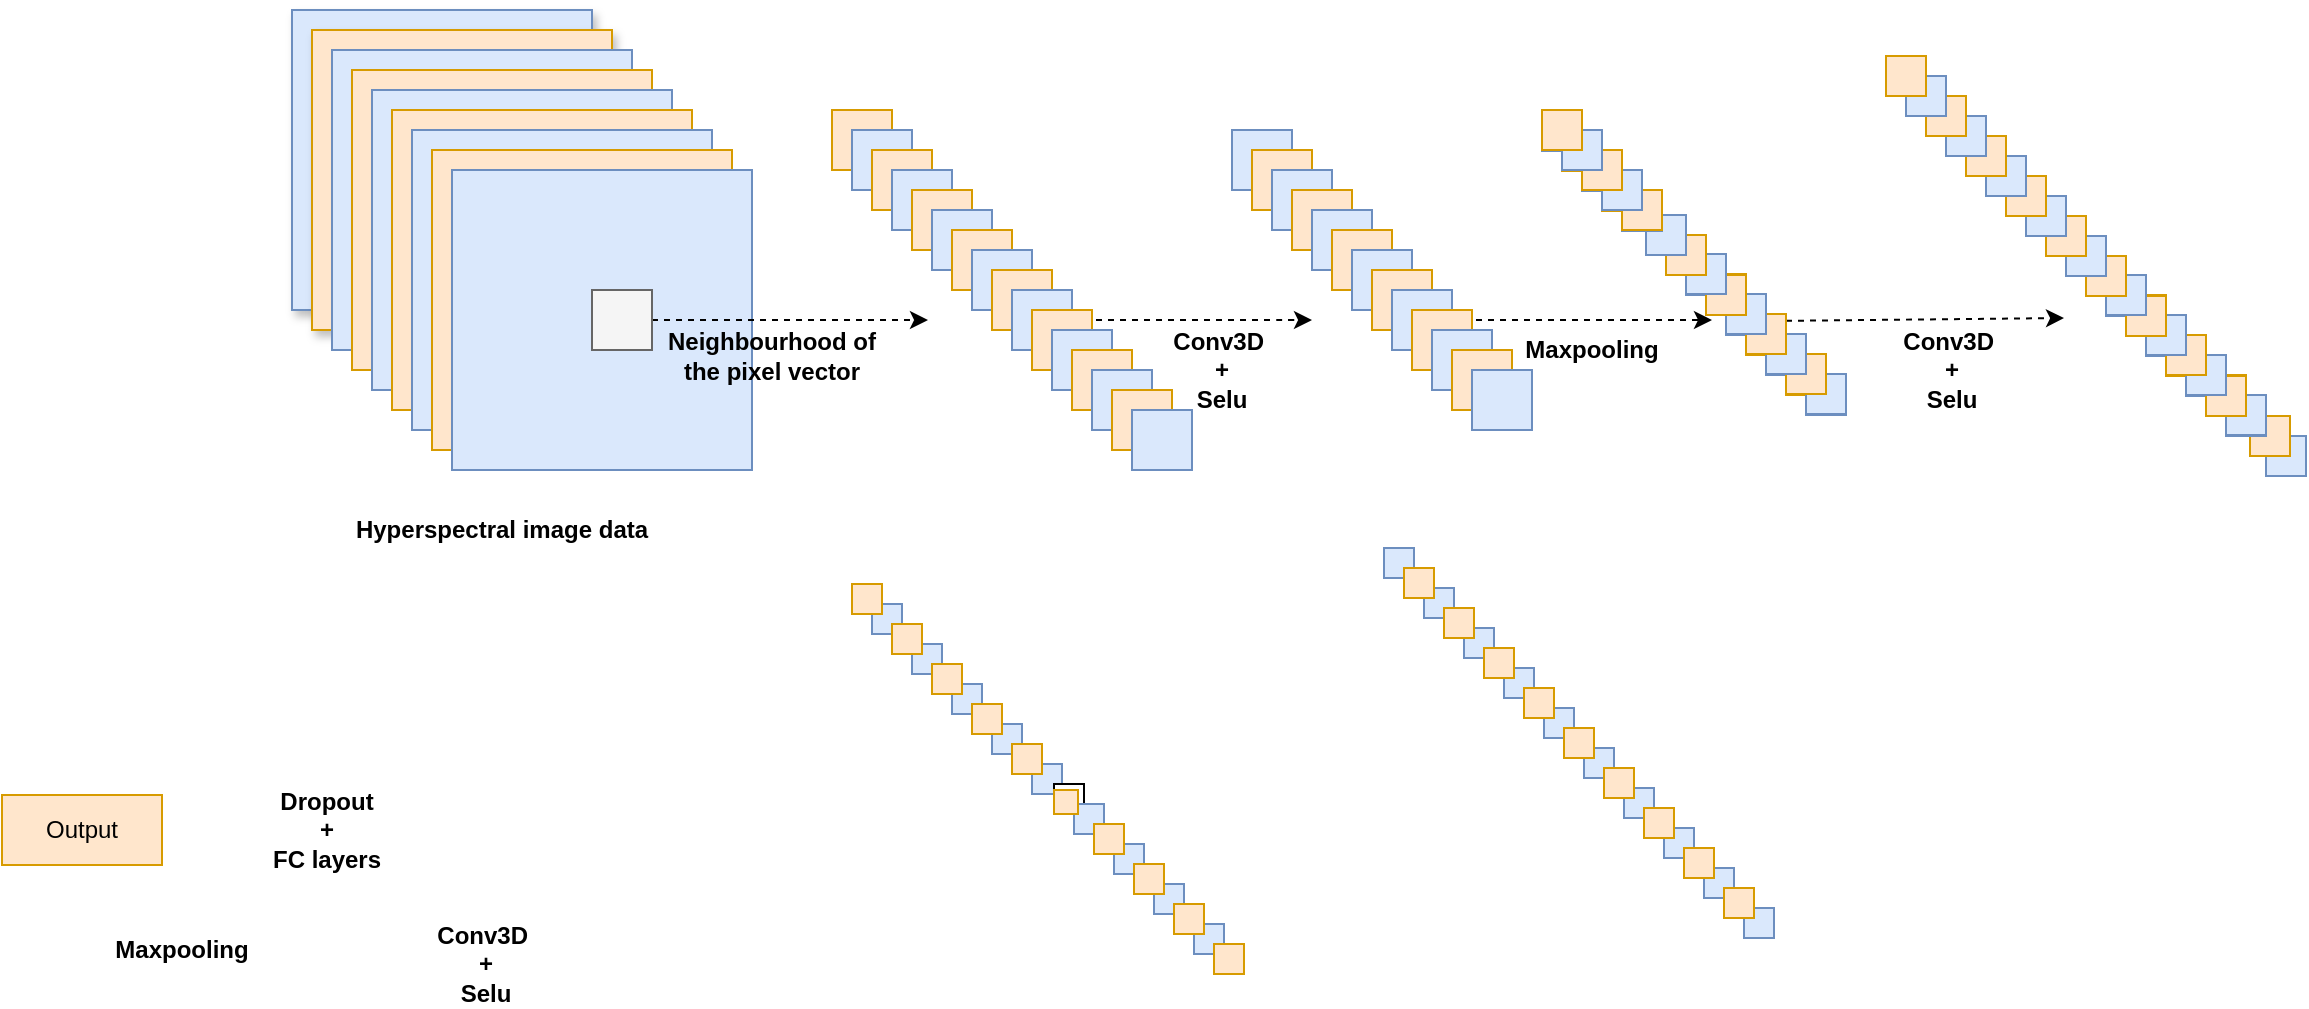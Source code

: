 <mxfile version="13.8.0" type="github" pages="2">
  <diagram id="l_VRbaYY5x8nG968U9lK" name="Page-1">
    <mxGraphModel dx="1621" dy="645" grid="0" gridSize="2" guides="1" tooltips="1" connect="1" arrows="1" fold="1" page="0" pageScale="1" pageWidth="1169" pageHeight="827" math="0" shadow="0">
      <root>
        <mxCell id="0" />
        <mxCell id="1" parent="0" />
        <mxCell id="GZbkIUtFpbQkxTFoIwpB-4" value="" style="whiteSpace=wrap;html=1;aspect=fixed;labelBackgroundColor=none;fillColor=#dae8fc;strokeColor=#6c8ebf;shadow=0;" vertex="1" parent="1">
          <mxGeometry x="1017" y="353" width="20" height="20" as="geometry" />
        </mxCell>
        <mxCell id="GZbkIUtFpbQkxTFoIwpB-3" value="" style="whiteSpace=wrap;html=1;aspect=fixed;labelBackgroundColor=none;fillColor=#ffe6cc;strokeColor=#d79b00;shadow=0;" vertex="1" parent="1">
          <mxGeometry x="1009" y="343" width="20" height="20" as="geometry" />
        </mxCell>
        <mxCell id="0h0BreGhWC6YS8RpV6lA-10" value="" style="whiteSpace=wrap;html=1;aspect=fixed;labelBackgroundColor=none;fillColor=#dae8fc;strokeColor=#6c8ebf;shadow=0;" parent="1" vertex="1">
          <mxGeometry x="997" y="333" width="20" height="20" as="geometry" />
        </mxCell>
        <mxCell id="0h0BreGhWC6YS8RpV6lA-15" value="" style="whiteSpace=wrap;html=1;aspect=fixed;labelBackgroundColor=none;fillColor=#dae8fc;strokeColor=#6c8ebf;shadow=0;" parent="1" vertex="1">
          <mxGeometry x="997" y="332.5" width="20" height="20" as="geometry" />
        </mxCell>
        <mxCell id="0h0BreGhWC6YS8RpV6lA-16" value="" style="whiteSpace=wrap;html=1;aspect=fixed;labelBackgroundColor=none;fillColor=#ffe6cc;strokeColor=#d79b00;shadow=0;" parent="1" vertex="1">
          <mxGeometry x="987" y="322.5" width="20" height="20" as="geometry" />
        </mxCell>
        <mxCell id="CNsvlzbDIOFofRBmc1B0-2" value="" style="whiteSpace=wrap;html=1;aspect=fixed;fillColor=#dae8fc;strokeColor=#6c8ebf;shadow=1;" parent="1" vertex="1">
          <mxGeometry x="30" y="140" width="150" height="150" as="geometry" />
        </mxCell>
        <mxCell id="CNsvlzbDIOFofRBmc1B0-5" value="" style="whiteSpace=wrap;html=1;aspect=fixed;fillColor=#ffe6cc;strokeColor=#d79b00;shadow=1;" parent="1" vertex="1">
          <mxGeometry x="40" y="150" width="150" height="150" as="geometry" />
        </mxCell>
        <mxCell id="CNsvlzbDIOFofRBmc1B0-6" value="" style="whiteSpace=wrap;html=1;aspect=fixed;fillColor=#dae8fc;strokeColor=#6c8ebf;shadow=0;" parent="1" vertex="1">
          <mxGeometry x="50" y="160" width="150" height="150" as="geometry" />
        </mxCell>
        <mxCell id="CNsvlzbDIOFofRBmc1B0-7" value="" style="whiteSpace=wrap;html=1;aspect=fixed;fillColor=#ffe6cc;strokeColor=#d79b00;shadow=0;" parent="1" vertex="1">
          <mxGeometry x="60" y="170" width="150" height="150" as="geometry" />
        </mxCell>
        <mxCell id="CNsvlzbDIOFofRBmc1B0-8" value="" style="whiteSpace=wrap;html=1;aspect=fixed;fillColor=#dae8fc;strokeColor=#6c8ebf;shadow=0;" parent="1" vertex="1">
          <mxGeometry x="70" y="180" width="150" height="150" as="geometry" />
        </mxCell>
        <mxCell id="CNsvlzbDIOFofRBmc1B0-9" value="" style="whiteSpace=wrap;html=1;aspect=fixed;fillColor=#ffe6cc;strokeColor=#d79b00;shadow=0;" parent="1" vertex="1">
          <mxGeometry x="80" y="190" width="150" height="150" as="geometry" />
        </mxCell>
        <mxCell id="CNsvlzbDIOFofRBmc1B0-10" value="" style="whiteSpace=wrap;html=1;aspect=fixed;fillColor=#dae8fc;strokeColor=#6c8ebf;shadow=0;" parent="1" vertex="1">
          <mxGeometry x="90" y="200" width="150" height="150" as="geometry" />
        </mxCell>
        <mxCell id="CNsvlzbDIOFofRBmc1B0-12" value="" style="whiteSpace=wrap;html=1;aspect=fixed;fillColor=#ffe6cc;strokeColor=#d79b00;shadow=0;" parent="1" vertex="1">
          <mxGeometry x="100" y="210" width="150" height="150" as="geometry" />
        </mxCell>
        <mxCell id="CNsvlzbDIOFofRBmc1B0-13" value="" style="whiteSpace=wrap;html=1;aspect=fixed;fillColor=#dae8fc;strokeColor=#6c8ebf;shadow=0;" parent="1" vertex="1">
          <mxGeometry x="110" y="220" width="150" height="150" as="geometry" />
        </mxCell>
        <mxCell id="CNsvlzbDIOFofRBmc1B0-16" value="Hyperspectral image data" style="text;html=1;strokeColor=none;fillColor=none;align=center;verticalAlign=middle;whiteSpace=wrap;fontStyle=1;shadow=0;" parent="1" vertex="1">
          <mxGeometry x="55" y="390" width="160" height="20" as="geometry" />
        </mxCell>
        <mxCell id="CNsvlzbDIOFofRBmc1B0-19" value="" style="edgeStyle=orthogonalEdgeStyle;orthogonalLoop=1;jettySize=auto;shadow=0;dashed=1;strokeWidth=1;labelBorderColor=none;html=1;endArrow=classic;endFill=1;metaEdit=1;comic=0;" parent="1" source="CNsvlzbDIOFofRBmc1B0-18" edge="1">
          <mxGeometry relative="1" as="geometry">
            <mxPoint x="348" y="295" as="targetPoint" />
          </mxGeometry>
        </mxCell>
        <mxCell id="CNsvlzbDIOFofRBmc1B0-18" value="" style="whiteSpace=wrap;html=1;aspect=fixed;fillColor=#f5f5f5;strokeColor=#666666;fontColor=#333333;shadow=0;" parent="1" vertex="1">
          <mxGeometry x="180" y="280" width="30" height="30" as="geometry" />
        </mxCell>
        <mxCell id="CNsvlzbDIOFofRBmc1B0-21" value="&lt;span style=&quot;font-weight: 700&quot;&gt;Neighbourhood of the pixel vector&lt;/span&gt;" style="text;html=1;strokeColor=none;fillColor=none;align=center;verticalAlign=middle;whiteSpace=wrap;labelBackgroundColor=none;shadow=0;" parent="1" vertex="1">
          <mxGeometry x="215" y="302.5" width="110" height="20" as="geometry" />
        </mxCell>
        <mxCell id="CNsvlzbDIOFofRBmc1B0-85" style="edgeStyle=orthogonalEdgeStyle;orthogonalLoop=1;jettySize=auto;html=1;shadow=0;dashed=1;strokeWidth=1;" parent="1" source="CNsvlzbDIOFofRBmc1B0-31" edge="1">
          <mxGeometry relative="1" as="geometry">
            <mxPoint x="540" y="295" as="targetPoint" />
            <Array as="points">
              <mxPoint x="530" y="295" />
              <mxPoint x="530" y="295" />
            </Array>
          </mxGeometry>
        </mxCell>
        <mxCell id="CNsvlzbDIOFofRBmc1B0-87" value="Conv3D&amp;nbsp;&lt;br&gt;+ &lt;br&gt;Selu" style="text;html=1;strokeColor=none;fillColor=none;align=center;verticalAlign=middle;whiteSpace=wrap;labelBackgroundColor=none;fontStyle=1;shadow=0;" parent="1" vertex="1">
          <mxGeometry x="455" y="310" width="80" height="20" as="geometry" />
        </mxCell>
        <mxCell id="CNsvlzbDIOFofRBmc1B0-115" style="comic=0;orthogonalLoop=1;jettySize=auto;html=1;shadow=0;dashed=1;endArrow=classic;endFill=1;strokeWidth=1;" parent="1" source="CNsvlzbDIOFofRBmc1B0-97" edge="1">
          <mxGeometry relative="1" as="geometry">
            <mxPoint x="740" y="295" as="targetPoint" />
          </mxGeometry>
        </mxCell>
        <mxCell id="CNsvlzbDIOFofRBmc1B0-118" value="Conv3D&amp;nbsp;&lt;br&gt;+ &lt;br&gt;Selu" style="text;html=1;strokeColor=none;fillColor=none;align=center;verticalAlign=middle;whiteSpace=wrap;labelBackgroundColor=none;fontStyle=1;shadow=0;" parent="1" vertex="1">
          <mxGeometry x="820" y="310" width="80" height="20" as="geometry" />
        </mxCell>
        <mxCell id="CNsvlzbDIOFofRBmc1B0-196" value="" style="group;shadow=0;" parent="1" vertex="1" connectable="0">
          <mxGeometry x="300" y="190" width="180" height="180" as="geometry" />
        </mxCell>
        <mxCell id="CNsvlzbDIOFofRBmc1B0-22" value="" style="whiteSpace=wrap;html=1;aspect=fixed;labelBackgroundColor=none;fillColor=#ffe6cc;strokeColor=#d79b00;shadow=0;" parent="CNsvlzbDIOFofRBmc1B0-196" vertex="1">
          <mxGeometry width="30" height="30" as="geometry" />
        </mxCell>
        <mxCell id="CNsvlzbDIOFofRBmc1B0-23" value="" style="whiteSpace=wrap;html=1;aspect=fixed;labelBackgroundColor=none;fillColor=#dae8fc;strokeColor=#6c8ebf;shadow=0;" parent="CNsvlzbDIOFofRBmc1B0-196" vertex="1">
          <mxGeometry x="10" y="10" width="30" height="30" as="geometry" />
        </mxCell>
        <mxCell id="CNsvlzbDIOFofRBmc1B0-24" value="" style="whiteSpace=wrap;html=1;aspect=fixed;labelBackgroundColor=none;fillColor=#ffe6cc;strokeColor=#d79b00;shadow=0;" parent="CNsvlzbDIOFofRBmc1B0-196" vertex="1">
          <mxGeometry x="20" y="20" width="30" height="30" as="geometry" />
        </mxCell>
        <mxCell id="CNsvlzbDIOFofRBmc1B0-25" value="" style="whiteSpace=wrap;html=1;aspect=fixed;labelBackgroundColor=none;fillColor=#dae8fc;strokeColor=#6c8ebf;shadow=0;" parent="CNsvlzbDIOFofRBmc1B0-196" vertex="1">
          <mxGeometry x="30" y="30" width="30" height="30" as="geometry" />
        </mxCell>
        <mxCell id="CNsvlzbDIOFofRBmc1B0-26" value="" style="whiteSpace=wrap;html=1;aspect=fixed;labelBackgroundColor=none;fillColor=#ffe6cc;strokeColor=#d79b00;shadow=0;" parent="CNsvlzbDIOFofRBmc1B0-196" vertex="1">
          <mxGeometry x="40" y="40" width="30" height="30" as="geometry" />
        </mxCell>
        <mxCell id="CNsvlzbDIOFofRBmc1B0-27" value="" style="whiteSpace=wrap;html=1;aspect=fixed;labelBackgroundColor=none;fillColor=#dae8fc;strokeColor=#6c8ebf;shadow=0;" parent="CNsvlzbDIOFofRBmc1B0-196" vertex="1">
          <mxGeometry x="50" y="50" width="30" height="30" as="geometry" />
        </mxCell>
        <mxCell id="CNsvlzbDIOFofRBmc1B0-28" value="" style="whiteSpace=wrap;html=1;aspect=fixed;labelBackgroundColor=none;fillColor=#ffe6cc;strokeColor=#d79b00;shadow=0;" parent="CNsvlzbDIOFofRBmc1B0-196" vertex="1">
          <mxGeometry x="60" y="60" width="30" height="30" as="geometry" />
        </mxCell>
        <mxCell id="CNsvlzbDIOFofRBmc1B0-29" value="" style="whiteSpace=wrap;html=1;aspect=fixed;labelBackgroundColor=none;fillColor=#dae8fc;strokeColor=#6c8ebf;shadow=0;" parent="CNsvlzbDIOFofRBmc1B0-196" vertex="1">
          <mxGeometry x="70" y="70" width="30" height="30" as="geometry" />
        </mxCell>
        <mxCell id="CNsvlzbDIOFofRBmc1B0-30" value="" style="whiteSpace=wrap;html=1;aspect=fixed;labelBackgroundColor=none;fillColor=#ffe6cc;strokeColor=#d79b00;shadow=0;" parent="CNsvlzbDIOFofRBmc1B0-196" vertex="1">
          <mxGeometry x="80" y="80" width="30" height="30" as="geometry" />
        </mxCell>
        <mxCell id="CNsvlzbDIOFofRBmc1B0-31" value="" style="whiteSpace=wrap;html=1;aspect=fixed;labelBackgroundColor=none;fillColor=#dae8fc;strokeColor=#6c8ebf;shadow=0;" parent="CNsvlzbDIOFofRBmc1B0-196" vertex="1">
          <mxGeometry x="90" y="90" width="30" height="30" as="geometry" />
        </mxCell>
        <mxCell id="CNsvlzbDIOFofRBmc1B0-32" value="" style="whiteSpace=wrap;html=1;aspect=fixed;labelBackgroundColor=none;fillColor=#ffe6cc;strokeColor=#d79b00;shadow=0;" parent="CNsvlzbDIOFofRBmc1B0-196" vertex="1">
          <mxGeometry x="100" y="100" width="30" height="30" as="geometry" />
        </mxCell>
        <mxCell id="CNsvlzbDIOFofRBmc1B0-33" value="" style="whiteSpace=wrap;html=1;aspect=fixed;labelBackgroundColor=none;fillColor=#dae8fc;strokeColor=#6c8ebf;shadow=0;" parent="CNsvlzbDIOFofRBmc1B0-196" vertex="1">
          <mxGeometry x="110" y="110" width="30" height="30" as="geometry" />
        </mxCell>
        <mxCell id="CNsvlzbDIOFofRBmc1B0-34" value="" style="whiteSpace=wrap;html=1;aspect=fixed;labelBackgroundColor=none;fillColor=#ffe6cc;strokeColor=#d79b00;shadow=0;" parent="CNsvlzbDIOFofRBmc1B0-196" vertex="1">
          <mxGeometry x="120" y="120" width="30" height="30" as="geometry" />
        </mxCell>
        <mxCell id="CNsvlzbDIOFofRBmc1B0-35" value="" style="whiteSpace=wrap;html=1;aspect=fixed;labelBackgroundColor=none;fillColor=#dae8fc;strokeColor=#6c8ebf;shadow=0;" parent="CNsvlzbDIOFofRBmc1B0-196" vertex="1">
          <mxGeometry x="130" y="130" width="30" height="30" as="geometry" />
        </mxCell>
        <mxCell id="CNsvlzbDIOFofRBmc1B0-36" value="" style="whiteSpace=wrap;html=1;aspect=fixed;labelBackgroundColor=none;fillColor=#ffe6cc;strokeColor=#d79b00;shadow=0;" parent="CNsvlzbDIOFofRBmc1B0-196" vertex="1">
          <mxGeometry x="140" y="140" width="30" height="30" as="geometry" />
        </mxCell>
        <mxCell id="CNsvlzbDIOFofRBmc1B0-37" value="" style="whiteSpace=wrap;html=1;aspect=fixed;labelBackgroundColor=none;fillColor=#dae8fc;strokeColor=#6c8ebf;shadow=0;" parent="CNsvlzbDIOFofRBmc1B0-196" vertex="1">
          <mxGeometry x="150" y="150" width="30" height="30" as="geometry" />
        </mxCell>
        <mxCell id="CNsvlzbDIOFofRBmc1B0-202" value="" style="group;shadow=0;" parent="1" vertex="1" connectable="0">
          <mxGeometry x="500" y="200" width="150" height="150" as="geometry" />
        </mxCell>
        <mxCell id="CNsvlzbDIOFofRBmc1B0-200" value="" style="group;shadow=0;" parent="CNsvlzbDIOFofRBmc1B0-202" vertex="1" connectable="0">
          <mxGeometry width="150" height="150" as="geometry" />
        </mxCell>
        <mxCell id="CNsvlzbDIOFofRBmc1B0-195" value="" style="group;shadow=0;" parent="CNsvlzbDIOFofRBmc1B0-200" vertex="1" connectable="0">
          <mxGeometry width="150" height="150" as="geometry" />
        </mxCell>
        <mxCell id="CNsvlzbDIOFofRBmc1B0-88" value="" style="whiteSpace=wrap;html=1;aspect=fixed;labelBackgroundColor=none;fillColor=#dae8fc;strokeColor=#6c8ebf;shadow=0;" parent="CNsvlzbDIOFofRBmc1B0-195" vertex="1">
          <mxGeometry width="30" height="30" as="geometry" />
        </mxCell>
        <mxCell id="CNsvlzbDIOFofRBmc1B0-90" value="" style="whiteSpace=wrap;html=1;aspect=fixed;labelBackgroundColor=none;fillColor=#ffe6cc;strokeColor=#d79b00;shadow=0;" parent="CNsvlzbDIOFofRBmc1B0-195" vertex="1">
          <mxGeometry x="10" y="10" width="30" height="30" as="geometry" />
        </mxCell>
        <mxCell id="CNsvlzbDIOFofRBmc1B0-91" value="" style="whiteSpace=wrap;html=1;aspect=fixed;labelBackgroundColor=none;fillColor=#dae8fc;strokeColor=#6c8ebf;shadow=0;" parent="CNsvlzbDIOFofRBmc1B0-195" vertex="1">
          <mxGeometry x="20" y="20" width="30" height="30" as="geometry" />
        </mxCell>
        <mxCell id="CNsvlzbDIOFofRBmc1B0-92" value="" style="whiteSpace=wrap;html=1;aspect=fixed;labelBackgroundColor=none;fillColor=#ffe6cc;strokeColor=#d79b00;shadow=0;" parent="CNsvlzbDIOFofRBmc1B0-195" vertex="1">
          <mxGeometry x="30" y="30" width="30" height="30" as="geometry" />
        </mxCell>
        <mxCell id="CNsvlzbDIOFofRBmc1B0-93" value="" style="whiteSpace=wrap;html=1;aspect=fixed;labelBackgroundColor=none;fillColor=#dae8fc;strokeColor=#6c8ebf;shadow=0;" parent="CNsvlzbDIOFofRBmc1B0-195" vertex="1">
          <mxGeometry x="40" y="40" width="30" height="30" as="geometry" />
        </mxCell>
        <mxCell id="CNsvlzbDIOFofRBmc1B0-94" value="" style="whiteSpace=wrap;html=1;aspect=fixed;labelBackgroundColor=none;fillColor=#ffe6cc;strokeColor=#d79b00;shadow=0;" parent="CNsvlzbDIOFofRBmc1B0-195" vertex="1">
          <mxGeometry x="50" y="50" width="30" height="30" as="geometry" />
        </mxCell>
        <mxCell id="CNsvlzbDIOFofRBmc1B0-95" value="" style="whiteSpace=wrap;html=1;aspect=fixed;labelBackgroundColor=none;fillColor=#dae8fc;strokeColor=#6c8ebf;shadow=0;" parent="CNsvlzbDIOFofRBmc1B0-195" vertex="1">
          <mxGeometry x="60" y="60" width="30" height="30" as="geometry" />
        </mxCell>
        <mxCell id="CNsvlzbDIOFofRBmc1B0-96" value="" style="whiteSpace=wrap;html=1;aspect=fixed;labelBackgroundColor=none;fillColor=#ffe6cc;strokeColor=#d79b00;shadow=0;" parent="CNsvlzbDIOFofRBmc1B0-195" vertex="1">
          <mxGeometry x="70" y="70" width="30" height="30" as="geometry" />
        </mxCell>
        <mxCell id="CNsvlzbDIOFofRBmc1B0-97" value="" style="whiteSpace=wrap;html=1;aspect=fixed;labelBackgroundColor=none;fillColor=#dae8fc;strokeColor=#6c8ebf;shadow=0;" parent="CNsvlzbDIOFofRBmc1B0-195" vertex="1">
          <mxGeometry x="80" y="80" width="30" height="30" as="geometry" />
        </mxCell>
        <mxCell id="CNsvlzbDIOFofRBmc1B0-98" value="" style="whiteSpace=wrap;html=1;aspect=fixed;labelBackgroundColor=none;fillColor=#ffe6cc;strokeColor=#d79b00;shadow=0;" parent="CNsvlzbDIOFofRBmc1B0-195" vertex="1">
          <mxGeometry x="90" y="90" width="30" height="30" as="geometry" />
        </mxCell>
        <mxCell id="CNsvlzbDIOFofRBmc1B0-99" value="" style="whiteSpace=wrap;html=1;aspect=fixed;labelBackgroundColor=none;fillColor=#dae8fc;strokeColor=#6c8ebf;shadow=0;" parent="CNsvlzbDIOFofRBmc1B0-195" vertex="1">
          <mxGeometry x="100" y="100" width="30" height="30" as="geometry" />
        </mxCell>
        <mxCell id="CNsvlzbDIOFofRBmc1B0-100" value="" style="whiteSpace=wrap;html=1;aspect=fixed;labelBackgroundColor=none;fillColor=#ffe6cc;strokeColor=#d79b00;shadow=0;" parent="CNsvlzbDIOFofRBmc1B0-195" vertex="1">
          <mxGeometry x="110" y="110" width="30" height="30" as="geometry" />
        </mxCell>
        <mxCell id="CNsvlzbDIOFofRBmc1B0-101" value="" style="whiteSpace=wrap;html=1;aspect=fixed;labelBackgroundColor=none;fillColor=#dae8fc;strokeColor=#6c8ebf;shadow=0;" parent="CNsvlzbDIOFofRBmc1B0-195" vertex="1">
          <mxGeometry x="120" y="120" width="30" height="30" as="geometry" />
        </mxCell>
        <mxCell id="CNsvlzbDIOFofRBmc1B0-205" style="comic=0;orthogonalLoop=1;jettySize=auto;html=1;shadow=0;dashed=1;endArrow=classic;endFill=1;strokeWidth=1;verticalAlign=middle;" parent="1" edge="1">
          <mxGeometry x="827" y="146.0" as="geometry">
            <mxPoint x="916" y="294" as="targetPoint" />
            <mxPoint x="777" y="295.43" as="sourcePoint" />
          </mxGeometry>
        </mxCell>
        <mxCell id="CNsvlzbDIOFofRBmc1B0-116" value="Maxpooling" style="text;html=1;strokeColor=none;fillColor=none;align=center;verticalAlign=middle;whiteSpace=wrap;labelBackgroundColor=none;fontStyle=1;shadow=0;" parent="1" vertex="1">
          <mxGeometry x="640" y="299.5" width="80" height="20" as="geometry" />
        </mxCell>
        <mxCell id="CNsvlzbDIOFofRBmc1B0-318" value="" style="whiteSpace=wrap;html=1;aspect=fixed;labelBackgroundColor=none;fillColor=#ffe6cc;strokeColor=#d79b00;shadow=0;" parent="1" vertex="1">
          <mxGeometry x="737" y="272" width="20" height="20" as="geometry" />
        </mxCell>
        <mxCell id="CNsvlzbDIOFofRBmc1B0-320" value="" style="whiteSpace=wrap;html=1;aspect=fixed;labelBackgroundColor=none;fillColor=#dae8fc;strokeColor=#6c8ebf;shadow=0;" parent="1" vertex="1">
          <mxGeometry x="727" y="262.5" width="20" height="20" as="geometry" />
        </mxCell>
        <mxCell id="CNsvlzbDIOFofRBmc1B0-321" value="" style="whiteSpace=wrap;html=1;aspect=fixed;labelBackgroundColor=none;fillColor=#dae8fc;strokeColor=#6c8ebf;shadow=0;" parent="1" vertex="1">
          <mxGeometry x="747" y="282.5" width="20" height="20" as="geometry" />
        </mxCell>
        <mxCell id="CNsvlzbDIOFofRBmc1B0-322" value="" style="whiteSpace=wrap;html=1;aspect=fixed;labelBackgroundColor=none;fillColor=#ffe6cc;strokeColor=#d79b00;shadow=0;" parent="1" vertex="1">
          <mxGeometry x="757" y="292.5" width="20" height="20" as="geometry" />
        </mxCell>
        <mxCell id="CNsvlzbDIOFofRBmc1B0-323" value="" style="whiteSpace=wrap;html=1;aspect=fixed;labelBackgroundColor=none;fillColor=#dae8fc;strokeColor=#6c8ebf;shadow=0;" parent="1" vertex="1">
          <mxGeometry x="767" y="302.5" width="20" height="20" as="geometry" />
        </mxCell>
        <mxCell id="CNsvlzbDIOFofRBmc1B0-324" value="" style="whiteSpace=wrap;html=1;aspect=fixed;labelBackgroundColor=none;fillColor=#ffe6cc;strokeColor=#d79b00;shadow=0;" parent="1" vertex="1">
          <mxGeometry x="777" y="312.5" width="20" height="20" as="geometry" />
        </mxCell>
        <mxCell id="CNsvlzbDIOFofRBmc1B0-325" value="" style="whiteSpace=wrap;html=1;aspect=fixed;labelBackgroundColor=none;fillColor=#dae8fc;strokeColor=#6c8ebf;shadow=0;" parent="1" vertex="1">
          <mxGeometry x="787" y="322.5" width="20" height="20" as="geometry" />
        </mxCell>
        <mxCell id="CNsvlzbDIOFofRBmc1B0-326" value="" style="whiteSpace=wrap;html=1;aspect=fixed;labelBackgroundColor=none;fillColor=#dae8fc;strokeColor=#6c8ebf;shadow=0;" parent="1" vertex="1">
          <mxGeometry x="787" y="322" width="20" height="20" as="geometry" />
        </mxCell>
        <mxCell id="CNsvlzbDIOFofRBmc1B0-327" value="" style="whiteSpace=wrap;html=1;aspect=fixed;labelBackgroundColor=none;fillColor=#ffe6cc;strokeColor=#d79b00;shadow=0;" parent="1" vertex="1">
          <mxGeometry x="777" y="312" width="20" height="20" as="geometry" />
        </mxCell>
        <mxCell id="CNsvlzbDIOFofRBmc1B0-328" value="" style="whiteSpace=wrap;html=1;aspect=fixed;labelBackgroundColor=none;fillColor=#dae8fc;strokeColor=#6c8ebf;shadow=0;" parent="1" vertex="1">
          <mxGeometry x="767" y="302" width="20" height="20" as="geometry" />
        </mxCell>
        <mxCell id="CNsvlzbDIOFofRBmc1B0-329" value="" style="whiteSpace=wrap;html=1;aspect=fixed;labelBackgroundColor=none;fillColor=#ffe6cc;strokeColor=#d79b00;shadow=0;" parent="1" vertex="1">
          <mxGeometry x="757" y="292" width="20" height="20" as="geometry" />
        </mxCell>
        <mxCell id="CNsvlzbDIOFofRBmc1B0-330" value="" style="whiteSpace=wrap;html=1;aspect=fixed;labelBackgroundColor=none;fillColor=#dae8fc;strokeColor=#6c8ebf;shadow=0;" parent="1" vertex="1">
          <mxGeometry x="747" y="282" width="20" height="20" as="geometry" />
        </mxCell>
        <mxCell id="CNsvlzbDIOFofRBmc1B0-331" value="" style="whiteSpace=wrap;html=1;aspect=fixed;labelBackgroundColor=none;fillColor=#ffe6cc;strokeColor=#d79b00;shadow=0;" parent="1" vertex="1">
          <mxGeometry x="737" y="272.5" width="20" height="20" as="geometry" />
        </mxCell>
        <mxCell id="CNsvlzbDIOFofRBmc1B0-332" value="" style="whiteSpace=wrap;html=1;aspect=fixed;labelBackgroundColor=none;fillColor=#dae8fc;strokeColor=#6c8ebf;shadow=0;" parent="1" vertex="1">
          <mxGeometry x="727" y="262" width="20" height="20" as="geometry" />
        </mxCell>
        <mxCell id="CNsvlzbDIOFofRBmc1B0-333" value="" style="whiteSpace=wrap;html=1;aspect=fixed;labelBackgroundColor=none;fillColor=#ffe6cc;strokeColor=#d79b00;shadow=0;" parent="1" vertex="1">
          <mxGeometry x="717" y="252.5" width="20" height="20" as="geometry" />
        </mxCell>
        <mxCell id="CNsvlzbDIOFofRBmc1B0-334" value="" style="whiteSpace=wrap;html=1;aspect=fixed;labelBackgroundColor=none;fillColor=#dae8fc;strokeColor=#6c8ebf;shadow=0;" parent="1" vertex="1">
          <mxGeometry x="707" y="242.5" width="20" height="20" as="geometry" />
        </mxCell>
        <mxCell id="CNsvlzbDIOFofRBmc1B0-361" value="" style="whiteSpace=wrap;html=1;aspect=fixed;labelBackgroundColor=none;fillColor=#dae8fc;strokeColor=#6c8ebf;shadow=0;" parent="1" vertex="1">
          <mxGeometry x="655" y="190.5" width="20" height="20" as="geometry" />
        </mxCell>
        <mxCell id="CNsvlzbDIOFofRBmc1B0-362" value="" style="whiteSpace=wrap;html=1;aspect=fixed;labelBackgroundColor=none;fillColor=#ffe6cc;strokeColor=#d79b00;shadow=0;" parent="1" vertex="1">
          <mxGeometry x="665" y="200.5" width="20" height="20" as="geometry" />
        </mxCell>
        <mxCell id="CNsvlzbDIOFofRBmc1B0-363" value="" style="whiteSpace=wrap;html=1;aspect=fixed;labelBackgroundColor=none;fillColor=#dae8fc;strokeColor=#6c8ebf;shadow=0;" parent="1" vertex="1">
          <mxGeometry x="675" y="210.5" width="20" height="20" as="geometry" />
        </mxCell>
        <mxCell id="CNsvlzbDIOFofRBmc1B0-364" value="" style="whiteSpace=wrap;html=1;aspect=fixed;labelBackgroundColor=none;fillColor=#ffe6cc;strokeColor=#d79b00;shadow=0;" parent="1" vertex="1">
          <mxGeometry x="685" y="220.5" width="20" height="20" as="geometry" />
        </mxCell>
        <mxCell id="CNsvlzbDIOFofRBmc1B0-365" value="" style="whiteSpace=wrap;html=1;aspect=fixed;labelBackgroundColor=none;fillColor=#dae8fc;strokeColor=#6c8ebf;shadow=0;" parent="1" vertex="1">
          <mxGeometry x="695" y="230.5" width="20" height="20" as="geometry" />
        </mxCell>
        <mxCell id="CNsvlzbDIOFofRBmc1B0-366" value="" style="whiteSpace=wrap;html=1;aspect=fixed;labelBackgroundColor=none;fillColor=#ffe6cc;strokeColor=#d79b00;shadow=0;" parent="1" vertex="1">
          <mxGeometry x="695" y="230" width="20" height="20" as="geometry" />
        </mxCell>
        <mxCell id="CNsvlzbDIOFofRBmc1B0-367" value="" style="whiteSpace=wrap;html=1;aspect=fixed;labelBackgroundColor=none;fillColor=#dae8fc;strokeColor=#6c8ebf;shadow=0;" parent="1" vertex="1">
          <mxGeometry x="685" y="220" width="20" height="20" as="geometry" />
        </mxCell>
        <mxCell id="CNsvlzbDIOFofRBmc1B0-368" value="" style="whiteSpace=wrap;html=1;aspect=fixed;labelBackgroundColor=none;fillColor=#ffe6cc;strokeColor=#d79b00;shadow=0;" parent="1" vertex="1">
          <mxGeometry x="675" y="210" width="20" height="20" as="geometry" />
        </mxCell>
        <mxCell id="CNsvlzbDIOFofRBmc1B0-369" value="" style="whiteSpace=wrap;html=1;aspect=fixed;labelBackgroundColor=none;fillColor=#dae8fc;strokeColor=#6c8ebf;shadow=0;" parent="1" vertex="1">
          <mxGeometry x="665" y="200" width="20" height="20" as="geometry" />
        </mxCell>
        <mxCell id="CNsvlzbDIOFofRBmc1B0-370" value="" style="whiteSpace=wrap;html=1;aspect=fixed;labelBackgroundColor=none;fillColor=#ffe6cc;strokeColor=#d79b00;shadow=0;" parent="1" vertex="1">
          <mxGeometry x="655" y="190" width="20" height="20" as="geometry" />
        </mxCell>
        <mxCell id="0h0BreGhWC6YS8RpV6lA-1" value="" style="whiteSpace=wrap;html=1;aspect=fixed;labelBackgroundColor=none;fillColor=#ffe6cc;strokeColor=#d79b00;shadow=0;" parent="1" vertex="1">
          <mxGeometry x="947" y="282.5" width="20" height="20" as="geometry" />
        </mxCell>
        <mxCell id="0h0BreGhWC6YS8RpV6lA-5" value="" style="whiteSpace=wrap;html=1;aspect=fixed;labelBackgroundColor=none;fillColor=#dae8fc;strokeColor=#6c8ebf;shadow=0;" parent="1" vertex="1">
          <mxGeometry x="937" y="273" width="20" height="20" as="geometry" />
        </mxCell>
        <mxCell id="0h0BreGhWC6YS8RpV6lA-6" value="" style="whiteSpace=wrap;html=1;aspect=fixed;labelBackgroundColor=none;fillColor=#dae8fc;strokeColor=#6c8ebf;shadow=0;" parent="1" vertex="1">
          <mxGeometry x="957" y="293" width="20" height="20" as="geometry" />
        </mxCell>
        <mxCell id="0h0BreGhWC6YS8RpV6lA-7" value="" style="whiteSpace=wrap;html=1;aspect=fixed;labelBackgroundColor=none;fillColor=#ffe6cc;strokeColor=#d79b00;shadow=0;" parent="1" vertex="1">
          <mxGeometry x="967" y="303" width="20" height="20" as="geometry" />
        </mxCell>
        <mxCell id="0h0BreGhWC6YS8RpV6lA-8" value="" style="whiteSpace=wrap;html=1;aspect=fixed;labelBackgroundColor=none;fillColor=#dae8fc;strokeColor=#6c8ebf;shadow=0;" parent="1" vertex="1">
          <mxGeometry x="977" y="313" width="20" height="20" as="geometry" />
        </mxCell>
        <mxCell id="0h0BreGhWC6YS8RpV6lA-9" value="" style="whiteSpace=wrap;html=1;aspect=fixed;labelBackgroundColor=none;fillColor=#ffe6cc;strokeColor=#d79b00;shadow=0;" parent="1" vertex="1">
          <mxGeometry x="987" y="323" width="20" height="20" as="geometry" />
        </mxCell>
        <mxCell id="0h0BreGhWC6YS8RpV6lA-17" value="" style="whiteSpace=wrap;html=1;aspect=fixed;labelBackgroundColor=none;fillColor=#dae8fc;strokeColor=#6c8ebf;shadow=0;" parent="1" vertex="1">
          <mxGeometry x="977" y="312.5" width="20" height="20" as="geometry" />
        </mxCell>
        <mxCell id="0h0BreGhWC6YS8RpV6lA-18" value="" style="whiteSpace=wrap;html=1;aspect=fixed;labelBackgroundColor=none;fillColor=#ffe6cc;strokeColor=#d79b00;shadow=0;" parent="1" vertex="1">
          <mxGeometry x="967" y="302.5" width="20" height="20" as="geometry" />
        </mxCell>
        <mxCell id="0h0BreGhWC6YS8RpV6lA-19" value="" style="whiteSpace=wrap;html=1;aspect=fixed;labelBackgroundColor=none;fillColor=#dae8fc;strokeColor=#6c8ebf;shadow=0;" parent="1" vertex="1">
          <mxGeometry x="957" y="292.5" width="20" height="20" as="geometry" />
        </mxCell>
        <mxCell id="0h0BreGhWC6YS8RpV6lA-20" value="" style="whiteSpace=wrap;html=1;aspect=fixed;labelBackgroundColor=none;fillColor=#ffe6cc;strokeColor=#d79b00;shadow=0;" parent="1" vertex="1">
          <mxGeometry x="947" y="283" width="20" height="20" as="geometry" />
        </mxCell>
        <mxCell id="0h0BreGhWC6YS8RpV6lA-21" value="" style="whiteSpace=wrap;html=1;aspect=fixed;labelBackgroundColor=none;fillColor=#dae8fc;strokeColor=#6c8ebf;shadow=0;" parent="1" vertex="1">
          <mxGeometry x="937" y="272.5" width="20" height="20" as="geometry" />
        </mxCell>
        <mxCell id="0h0BreGhWC6YS8RpV6lA-22" value="" style="whiteSpace=wrap;html=1;aspect=fixed;labelBackgroundColor=none;fillColor=#ffe6cc;strokeColor=#d79b00;shadow=0;" parent="1" vertex="1">
          <mxGeometry x="927" y="263" width="20" height="20" as="geometry" />
        </mxCell>
        <mxCell id="0h0BreGhWC6YS8RpV6lA-23" value="" style="whiteSpace=wrap;html=1;aspect=fixed;labelBackgroundColor=none;fillColor=#dae8fc;strokeColor=#6c8ebf;shadow=0;" parent="1" vertex="1">
          <mxGeometry x="917" y="253" width="20" height="20" as="geometry" />
        </mxCell>
        <mxCell id="0h0BreGhWC6YS8RpV6lA-24" value="" style="whiteSpace=wrap;html=1;aspect=fixed;labelBackgroundColor=none;fillColor=#ffe6cc;strokeColor=#d79b00;shadow=0;" parent="1" vertex="1">
          <mxGeometry x="907" y="243" width="20" height="20" as="geometry" />
        </mxCell>
        <mxCell id="0h0BreGhWC6YS8RpV6lA-25" value="" style="whiteSpace=wrap;html=1;aspect=fixed;labelBackgroundColor=none;fillColor=#dae8fc;strokeColor=#6c8ebf;shadow=0;" parent="1" vertex="1">
          <mxGeometry x="897" y="233" width="20" height="20" as="geometry" />
        </mxCell>
        <mxCell id="0h0BreGhWC6YS8RpV6lA-26" value="" style="whiteSpace=wrap;html=1;aspect=fixed;labelBackgroundColor=none;fillColor=#ffe6cc;strokeColor=#d79b00;shadow=0;" parent="1" vertex="1">
          <mxGeometry x="887" y="223" width="20" height="20" as="geometry" />
        </mxCell>
        <mxCell id="0h0BreGhWC6YS8RpV6lA-27" value="" style="whiteSpace=wrap;html=1;aspect=fixed;labelBackgroundColor=none;fillColor=#dae8fc;strokeColor=#6c8ebf;shadow=0;" parent="1" vertex="1">
          <mxGeometry x="877" y="213" width="20" height="20" as="geometry" />
        </mxCell>
        <mxCell id="0h0BreGhWC6YS8RpV6lA-28" value="" style="whiteSpace=wrap;html=1;aspect=fixed;labelBackgroundColor=none;fillColor=#ffe6cc;strokeColor=#d79b00;shadow=0;" parent="1" vertex="1">
          <mxGeometry x="867" y="203" width="20" height="20" as="geometry" />
        </mxCell>
        <mxCell id="0h0BreGhWC6YS8RpV6lA-29" value="" style="whiteSpace=wrap;html=1;aspect=fixed;labelBackgroundColor=none;fillColor=#dae8fc;strokeColor=#6c8ebf;shadow=0;" parent="1" vertex="1">
          <mxGeometry x="857" y="193" width="20" height="20" as="geometry" />
        </mxCell>
        <mxCell id="0h0BreGhWC6YS8RpV6lA-30" value="" style="whiteSpace=wrap;html=1;aspect=fixed;labelBackgroundColor=none;fillColor=#ffe6cc;strokeColor=#d79b00;shadow=0;" parent="1" vertex="1">
          <mxGeometry x="847" y="183" width="20" height="20" as="geometry" />
        </mxCell>
        <mxCell id="0h0BreGhWC6YS8RpV6lA-31" value="" style="whiteSpace=wrap;html=1;aspect=fixed;labelBackgroundColor=none;fillColor=#dae8fc;strokeColor=#6c8ebf;shadow=0;" parent="1" vertex="1">
          <mxGeometry x="837" y="173" width="20" height="20" as="geometry" />
        </mxCell>
        <mxCell id="0h0BreGhWC6YS8RpV6lA-32" value="" style="whiteSpace=wrap;html=1;aspect=fixed;labelBackgroundColor=none;fillColor=#ffe6cc;strokeColor=#d79b00;shadow=0;" parent="1" vertex="1">
          <mxGeometry x="827" y="163" width="20" height="20" as="geometry" />
        </mxCell>
        <mxCell id="0h0BreGhWC6YS8RpV6lA-40" value="Maxpooling" style="text;html=1;strokeColor=none;fillColor=none;align=center;verticalAlign=middle;whiteSpace=wrap;labelBackgroundColor=none;fontStyle=1;shadow=0;" parent="1" vertex="1">
          <mxGeometry x="-65" y="599.5" width="80" height="20" as="geometry" />
        </mxCell>
        <mxCell id="0h0BreGhWC6YS8RpV6lA-78" value="" style="group" parent="1" vertex="1" connectable="0">
          <mxGeometry x="576" y="409" width="195" height="195" as="geometry" />
        </mxCell>
        <mxCell id="0h0BreGhWC6YS8RpV6lA-45" value="" style="whiteSpace=wrap;html=1;aspect=fixed;labelBackgroundColor=none;fillColor=#dae8fc;strokeColor=#6c8ebf;shadow=0;" parent="0h0BreGhWC6YS8RpV6lA-78" vertex="1">
          <mxGeometry width="15" height="15" as="geometry" />
        </mxCell>
        <mxCell id="0h0BreGhWC6YS8RpV6lA-46" value="" style="whiteSpace=wrap;html=1;aspect=fixed;labelBackgroundColor=none;fillColor=#dae8fc;strokeColor=#6c8ebf;shadow=0;" parent="0h0BreGhWC6YS8RpV6lA-78" vertex="1">
          <mxGeometry x="20" y="20" width="15" height="15" as="geometry" />
        </mxCell>
        <mxCell id="0h0BreGhWC6YS8RpV6lA-47" value="" style="whiteSpace=wrap;html=1;aspect=fixed;labelBackgroundColor=none;fillColor=#dae8fc;strokeColor=#6c8ebf;shadow=0;" parent="0h0BreGhWC6YS8RpV6lA-78" vertex="1">
          <mxGeometry x="40" y="40" width="15" height="15" as="geometry" />
        </mxCell>
        <mxCell id="0h0BreGhWC6YS8RpV6lA-48" value="" style="whiteSpace=wrap;html=1;aspect=fixed;labelBackgroundColor=none;fillColor=#dae8fc;strokeColor=#6c8ebf;shadow=0;" parent="0h0BreGhWC6YS8RpV6lA-78" vertex="1">
          <mxGeometry x="60" y="60" width="15" height="15" as="geometry" />
        </mxCell>
        <mxCell id="0h0BreGhWC6YS8RpV6lA-49" value="" style="whiteSpace=wrap;html=1;aspect=fixed;labelBackgroundColor=none;fillColor=#dae8fc;strokeColor=#6c8ebf;shadow=0;" parent="0h0BreGhWC6YS8RpV6lA-78" vertex="1">
          <mxGeometry x="80" y="80" width="15" height="15" as="geometry" />
        </mxCell>
        <mxCell id="0h0BreGhWC6YS8RpV6lA-50" value="" style="whiteSpace=wrap;html=1;aspect=fixed;labelBackgroundColor=none;shadow=0;" parent="0h0BreGhWC6YS8RpV6lA-78" vertex="1">
          <mxGeometry x="90" y="90" width="15" height="15" as="geometry" />
        </mxCell>
        <mxCell id="0h0BreGhWC6YS8RpV6lA-51" value="" style="whiteSpace=wrap;html=1;aspect=fixed;labelBackgroundColor=none;fillColor=#dae8fc;strokeColor=#6c8ebf;shadow=0;" parent="0h0BreGhWC6YS8RpV6lA-78" vertex="1">
          <mxGeometry x="100" y="100" width="15" height="15" as="geometry" />
        </mxCell>
        <mxCell id="0h0BreGhWC6YS8RpV6lA-52" value="" style="whiteSpace=wrap;html=1;aspect=fixed;labelBackgroundColor=none;shadow=0;" parent="0h0BreGhWC6YS8RpV6lA-78" vertex="1">
          <mxGeometry x="110" y="110" width="15" height="15" as="geometry" />
        </mxCell>
        <mxCell id="0h0BreGhWC6YS8RpV6lA-53" value="" style="whiteSpace=wrap;html=1;aspect=fixed;labelBackgroundColor=none;fillColor=#dae8fc;strokeColor=#6c8ebf;shadow=0;" parent="0h0BreGhWC6YS8RpV6lA-78" vertex="1">
          <mxGeometry x="120" y="120" width="15" height="15" as="geometry" />
        </mxCell>
        <mxCell id="0h0BreGhWC6YS8RpV6lA-54" value="" style="whiteSpace=wrap;html=1;aspect=fixed;labelBackgroundColor=none;shadow=0;" parent="0h0BreGhWC6YS8RpV6lA-78" vertex="1">
          <mxGeometry x="130" y="130" width="15" height="15" as="geometry" />
        </mxCell>
        <mxCell id="0h0BreGhWC6YS8RpV6lA-55" value="" style="whiteSpace=wrap;html=1;aspect=fixed;labelBackgroundColor=none;fillColor=#dae8fc;strokeColor=#6c8ebf;shadow=0;" parent="0h0BreGhWC6YS8RpV6lA-78" vertex="1">
          <mxGeometry x="140" y="140" width="15" height="15" as="geometry" />
        </mxCell>
        <mxCell id="0h0BreGhWC6YS8RpV6lA-56" value="" style="whiteSpace=wrap;html=1;aspect=fixed;labelBackgroundColor=none;shadow=0;" parent="0h0BreGhWC6YS8RpV6lA-78" vertex="1">
          <mxGeometry x="150" y="150" width="15" height="15" as="geometry" />
        </mxCell>
        <mxCell id="0h0BreGhWC6YS8RpV6lA-57" value="" style="whiteSpace=wrap;html=1;aspect=fixed;labelBackgroundColor=none;fillColor=#dae8fc;strokeColor=#6c8ebf;shadow=0;" parent="0h0BreGhWC6YS8RpV6lA-78" vertex="1">
          <mxGeometry x="160" y="160" width="15" height="15" as="geometry" />
        </mxCell>
        <mxCell id="0h0BreGhWC6YS8RpV6lA-58" value="" style="whiteSpace=wrap;html=1;aspect=fixed;labelBackgroundColor=none;shadow=0;" parent="0h0BreGhWC6YS8RpV6lA-78" vertex="1">
          <mxGeometry x="170" y="170" width="15" height="15" as="geometry" />
        </mxCell>
        <mxCell id="0h0BreGhWC6YS8RpV6lA-59" value="" style="whiteSpace=wrap;html=1;aspect=fixed;labelBackgroundColor=none;fillColor=#dae8fc;strokeColor=#6c8ebf;shadow=0;" parent="0h0BreGhWC6YS8RpV6lA-78" vertex="1">
          <mxGeometry x="180" y="180" width="15" height="15" as="geometry" />
        </mxCell>
        <mxCell id="0h0BreGhWC6YS8RpV6lA-60" value="" style="whiteSpace=wrap;html=1;aspect=fixed;labelBackgroundColor=none;fillColor=#ffe6cc;strokeColor=#d79b00;shadow=0;" parent="0h0BreGhWC6YS8RpV6lA-78" vertex="1">
          <mxGeometry x="170" y="170" width="15" height="15" as="geometry" />
        </mxCell>
        <mxCell id="0h0BreGhWC6YS8RpV6lA-61" value="" style="whiteSpace=wrap;html=1;aspect=fixed;labelBackgroundColor=none;fillColor=#ffe6cc;strokeColor=#d79b00;shadow=0;" parent="0h0BreGhWC6YS8RpV6lA-78" vertex="1">
          <mxGeometry x="150" y="150" width="15" height="15" as="geometry" />
        </mxCell>
        <mxCell id="0h0BreGhWC6YS8RpV6lA-62" value="" style="whiteSpace=wrap;html=1;aspect=fixed;labelBackgroundColor=none;fillColor=#ffe6cc;strokeColor=#d79b00;shadow=0;" parent="0h0BreGhWC6YS8RpV6lA-78" vertex="1">
          <mxGeometry x="130" y="130" width="15" height="15" as="geometry" />
        </mxCell>
        <mxCell id="0h0BreGhWC6YS8RpV6lA-63" value="" style="whiteSpace=wrap;html=1;aspect=fixed;labelBackgroundColor=none;fillColor=#ffe6cc;strokeColor=#d79b00;shadow=0;" parent="0h0BreGhWC6YS8RpV6lA-78" vertex="1">
          <mxGeometry x="110" y="110" width="15" height="15" as="geometry" />
        </mxCell>
        <mxCell id="0h0BreGhWC6YS8RpV6lA-64" value="" style="whiteSpace=wrap;html=1;aspect=fixed;labelBackgroundColor=none;fillColor=#ffe6cc;strokeColor=#d79b00;shadow=0;" parent="0h0BreGhWC6YS8RpV6lA-78" vertex="1">
          <mxGeometry x="90" y="90" width="15" height="15" as="geometry" />
        </mxCell>
        <mxCell id="0h0BreGhWC6YS8RpV6lA-71" value="" style="whiteSpace=wrap;html=1;aspect=fixed;labelBackgroundColor=none;fillColor=#ffe6cc;strokeColor=#d79b00;shadow=0;" parent="0h0BreGhWC6YS8RpV6lA-78" vertex="1">
          <mxGeometry x="70" y="70" width="15" height="15" as="geometry" />
        </mxCell>
        <mxCell id="0h0BreGhWC6YS8RpV6lA-72" value="" style="whiteSpace=wrap;html=1;aspect=fixed;labelBackgroundColor=none;fillColor=#ffe6cc;strokeColor=#d79b00;shadow=0;" parent="0h0BreGhWC6YS8RpV6lA-78" vertex="1">
          <mxGeometry x="50" y="50" width="15" height="15" as="geometry" />
        </mxCell>
        <mxCell id="0h0BreGhWC6YS8RpV6lA-73" value="" style="whiteSpace=wrap;html=1;aspect=fixed;labelBackgroundColor=none;fillColor=#ffe6cc;strokeColor=#d79b00;shadow=0;" parent="0h0BreGhWC6YS8RpV6lA-78" vertex="1">
          <mxGeometry x="30" y="30" width="15" height="15" as="geometry" />
        </mxCell>
        <mxCell id="0h0BreGhWC6YS8RpV6lA-74" value="" style="whiteSpace=wrap;html=1;aspect=fixed;labelBackgroundColor=none;fillColor=#ffe6cc;strokeColor=#d79b00;shadow=0;" parent="0h0BreGhWC6YS8RpV6lA-78" vertex="1">
          <mxGeometry x="10" y="10" width="15" height="15" as="geometry" />
        </mxCell>
        <mxCell id="0h0BreGhWC6YS8RpV6lA-80" value="" style="whiteSpace=wrap;html=1;aspect=fixed;labelBackgroundColor=none;fillColor=#dae8fc;strokeColor=#6c8ebf;shadow=0;" parent="1" vertex="1">
          <mxGeometry x="320" y="437" width="15" height="15" as="geometry" />
        </mxCell>
        <mxCell id="0h0BreGhWC6YS8RpV6lA-81" value="" style="whiteSpace=wrap;html=1;aspect=fixed;labelBackgroundColor=none;fillColor=#dae8fc;strokeColor=#6c8ebf;shadow=0;" parent="1" vertex="1">
          <mxGeometry x="340" y="457" width="15" height="15" as="geometry" />
        </mxCell>
        <mxCell id="0h0BreGhWC6YS8RpV6lA-82" value="" style="whiteSpace=wrap;html=1;aspect=fixed;labelBackgroundColor=none;fillColor=#dae8fc;strokeColor=#6c8ebf;shadow=0;" parent="1" vertex="1">
          <mxGeometry x="360" y="477" width="15" height="15" as="geometry" />
        </mxCell>
        <mxCell id="0h0BreGhWC6YS8RpV6lA-83" value="" style="whiteSpace=wrap;html=1;aspect=fixed;labelBackgroundColor=none;fillColor=#dae8fc;strokeColor=#6c8ebf;shadow=0;" parent="1" vertex="1">
          <mxGeometry x="380" y="497" width="15" height="15" as="geometry" />
        </mxCell>
        <mxCell id="0h0BreGhWC6YS8RpV6lA-84" value="" style="whiteSpace=wrap;html=1;aspect=fixed;labelBackgroundColor=none;fillColor=#dae8fc;strokeColor=#6c8ebf;shadow=0;" parent="1" vertex="1">
          <mxGeometry x="400" y="517" width="15" height="15" as="geometry" />
        </mxCell>
        <mxCell id="0h0BreGhWC6YS8RpV6lA-85" value="" style="whiteSpace=wrap;html=1;aspect=fixed;labelBackgroundColor=none;shadow=0;" parent="1" vertex="1">
          <mxGeometry x="411" y="527" width="15" height="15" as="geometry" />
        </mxCell>
        <mxCell id="0h0BreGhWC6YS8RpV6lA-86" value="" style="whiteSpace=wrap;html=1;aspect=fixed;labelBackgroundColor=none;fillColor=#dae8fc;strokeColor=#6c8ebf;shadow=0;" parent="1" vertex="1">
          <mxGeometry x="421" y="537" width="15" height="15" as="geometry" />
        </mxCell>
        <mxCell id="0h0BreGhWC6YS8RpV6lA-87" value="" style="whiteSpace=wrap;html=1;aspect=fixed;labelBackgroundColor=none;shadow=0;" parent="1" vertex="1">
          <mxGeometry x="431" y="547" width="15" height="15" as="geometry" />
        </mxCell>
        <mxCell id="0h0BreGhWC6YS8RpV6lA-88" value="" style="whiteSpace=wrap;html=1;aspect=fixed;labelBackgroundColor=none;fillColor=#dae8fc;strokeColor=#6c8ebf;shadow=0;" parent="1" vertex="1">
          <mxGeometry x="441" y="557" width="15" height="15" as="geometry" />
        </mxCell>
        <mxCell id="0h0BreGhWC6YS8RpV6lA-89" value="" style="whiteSpace=wrap;html=1;aspect=fixed;labelBackgroundColor=none;shadow=0;" parent="1" vertex="1">
          <mxGeometry x="451" y="567" width="15" height="15" as="geometry" />
        </mxCell>
        <mxCell id="0h0BreGhWC6YS8RpV6lA-90" value="" style="whiteSpace=wrap;html=1;aspect=fixed;labelBackgroundColor=none;fillColor=#dae8fc;strokeColor=#6c8ebf;shadow=0;" parent="1" vertex="1">
          <mxGeometry x="461" y="577" width="15" height="15" as="geometry" />
        </mxCell>
        <mxCell id="0h0BreGhWC6YS8RpV6lA-91" value="" style="whiteSpace=wrap;html=1;aspect=fixed;labelBackgroundColor=none;shadow=0;" parent="1" vertex="1">
          <mxGeometry x="471" y="587" width="15" height="15" as="geometry" />
        </mxCell>
        <mxCell id="0h0BreGhWC6YS8RpV6lA-92" value="" style="whiteSpace=wrap;html=1;aspect=fixed;labelBackgroundColor=none;fillColor=#dae8fc;strokeColor=#6c8ebf;shadow=0;" parent="1" vertex="1">
          <mxGeometry x="481" y="597" width="15" height="15" as="geometry" />
        </mxCell>
        <mxCell id="0h0BreGhWC6YS8RpV6lA-93" value="" style="whiteSpace=wrap;html=1;aspect=fixed;labelBackgroundColor=none;shadow=0;" parent="1" vertex="1">
          <mxGeometry x="491" y="607" width="15" height="15" as="geometry" />
        </mxCell>
        <mxCell id="0h0BreGhWC6YS8RpV6lA-94" value="" style="whiteSpace=wrap;html=1;aspect=fixed;labelBackgroundColor=none;fillColor=#ffe6cc;strokeColor=#d79b00;shadow=0;" parent="1" vertex="1">
          <mxGeometry x="491" y="607" width="15" height="15" as="geometry" />
        </mxCell>
        <mxCell id="0h0BreGhWC6YS8RpV6lA-95" value="" style="whiteSpace=wrap;html=1;aspect=fixed;labelBackgroundColor=none;fillColor=#ffe6cc;strokeColor=#d79b00;shadow=0;" parent="1" vertex="1">
          <mxGeometry x="471" y="587" width="15" height="15" as="geometry" />
        </mxCell>
        <mxCell id="0h0BreGhWC6YS8RpV6lA-96" value="" style="whiteSpace=wrap;html=1;aspect=fixed;labelBackgroundColor=none;fillColor=#ffe6cc;strokeColor=#d79b00;shadow=0;" parent="1" vertex="1">
          <mxGeometry x="451" y="567" width="15" height="15" as="geometry" />
        </mxCell>
        <mxCell id="0h0BreGhWC6YS8RpV6lA-97" value="" style="whiteSpace=wrap;html=1;aspect=fixed;labelBackgroundColor=none;fillColor=#ffe6cc;strokeColor=#d79b00;shadow=0;" parent="1" vertex="1">
          <mxGeometry x="431" y="547" width="15" height="15" as="geometry" />
        </mxCell>
        <mxCell id="0h0BreGhWC6YS8RpV6lA-98" value="" style="whiteSpace=wrap;html=1;aspect=fixed;labelBackgroundColor=none;fillColor=#ffe6cc;strokeColor=#d79b00;shadow=0;" parent="1" vertex="1">
          <mxGeometry x="411" y="530" width="12" height="12" as="geometry" />
        </mxCell>
        <mxCell id="0h0BreGhWC6YS8RpV6lA-100" value="Dropout&lt;br&gt;+&lt;br&gt;FC layers" style="text;html=1;strokeColor=none;fillColor=none;align=center;verticalAlign=middle;whiteSpace=wrap;labelBackgroundColor=none;fontStyle=1;shadow=0;" parent="1" vertex="1">
          <mxGeometry x="15" y="539.5" width="65" height="20" as="geometry" />
        </mxCell>
        <mxCell id="0h0BreGhWC6YS8RpV6lA-101" value="Output" style="whiteSpace=wrap;html=1;labelBackgroundColor=none;fillColor=#ffe6cc;strokeColor=#d79b00;shadow=0;" parent="1" vertex="1">
          <mxGeometry x="-115" y="532.5" width="80" height="35" as="geometry" />
        </mxCell>
        <mxCell id="0h0BreGhWC6YS8RpV6lA-102" value="" style="whiteSpace=wrap;html=1;aspect=fixed;labelBackgroundColor=none;fillColor=#ffe6cc;strokeColor=#d79b00;shadow=0;" parent="1" vertex="1">
          <mxGeometry x="390" y="507" width="15" height="15" as="geometry" />
        </mxCell>
        <mxCell id="0h0BreGhWC6YS8RpV6lA-103" value="" style="whiteSpace=wrap;html=1;aspect=fixed;labelBackgroundColor=none;fillColor=#ffe6cc;strokeColor=#d79b00;shadow=0;" parent="1" vertex="1">
          <mxGeometry x="370" y="487" width="15" height="15" as="geometry" />
        </mxCell>
        <mxCell id="0h0BreGhWC6YS8RpV6lA-104" value="" style="whiteSpace=wrap;html=1;aspect=fixed;labelBackgroundColor=none;fillColor=#ffe6cc;strokeColor=#d79b00;shadow=0;" parent="1" vertex="1">
          <mxGeometry x="350" y="467" width="15" height="15" as="geometry" />
        </mxCell>
        <mxCell id="0h0BreGhWC6YS8RpV6lA-105" value="" style="whiteSpace=wrap;html=1;aspect=fixed;labelBackgroundColor=none;fillColor=#ffe6cc;strokeColor=#d79b00;shadow=0;" parent="1" vertex="1">
          <mxGeometry x="330" y="447" width="15" height="15" as="geometry" />
        </mxCell>
        <mxCell id="0h0BreGhWC6YS8RpV6lA-106" value="" style="whiteSpace=wrap;html=1;aspect=fixed;labelBackgroundColor=none;fillColor=#ffe6cc;strokeColor=#d79b00;shadow=0;" parent="1" vertex="1">
          <mxGeometry x="310" y="427" width="15" height="15" as="geometry" />
        </mxCell>
        <mxCell id="0h0BreGhWC6YS8RpV6lA-79" value="Conv3D&amp;nbsp;&lt;br&gt;+ &lt;br&gt;Selu" style="text;html=1;strokeColor=none;fillColor=none;align=center;verticalAlign=middle;whiteSpace=wrap;labelBackgroundColor=none;fontStyle=1;shadow=0;" parent="1" vertex="1">
          <mxGeometry x="87" y="607" width="80" height="20" as="geometry" />
        </mxCell>
      </root>
    </mxGraphModel>
  </diagram>
  <diagram id="XOVL6vVBFKQyVLw4s0eY" name="Page-2">
    <mxGraphModel dx="760" dy="401" grid="1" gridSize="10" guides="1" tooltips="1" connect="1" arrows="1" fold="1" page="1" pageScale="1" pageWidth="1169" pageHeight="827" math="0" shadow="0">
      <root>
        <mxCell id="XFR6hiaRNXldnB1iLxuP-0" />
        <mxCell id="XFR6hiaRNXldnB1iLxuP-1" parent="XFR6hiaRNXldnB1iLxuP-0" />
        <mxCell id="XFR6hiaRNXldnB1iLxuP-9" value="" style="verticalLabelPosition=bottom;verticalAlign=top;html=1;shape=mxgraph.infographic.shadedCube;isoAngle=15;fillColor=#1ba1e2;shadow=0;labelBackgroundColor=none;fontColor=#ffffff;perimeterSpacing=1;strokeWidth=1;sketch=0;noLabel=0;portConstraintRotation=0;fixDash=0;autosize=0;container=0;dropTarget=0;metaEdit=0;backgroundOutline=0;resizeWidth=0;resizeHeight=0;treeFolding=0;" vertex="1" parent="XFR6hiaRNXldnB1iLxuP-1">
          <mxGeometry x="90" y="130" width="270" height="280" as="geometry" />
        </mxCell>
        <mxCell id="XFR6hiaRNXldnB1iLxuP-10" value="" style="verticalLabelPosition=bottom;verticalAlign=top;html=1;shape=mxgraph.infographic.shadedCube;isoAngle=15;shadow=0;labelBackgroundColor=none;fillColor=#ffe6cc;strokeColor=#d79b00;" vertex="1" parent="XFR6hiaRNXldnB1iLxuP-1">
          <mxGeometry x="90" y="170" width="100" height="100" as="geometry" />
        </mxCell>
        <mxCell id="XFR6hiaRNXldnB1iLxuP-12" value="" style="shape=cube;whiteSpace=wrap;html=1;boundedLbl=1;backgroundOutline=1;darkOpacity=0.05;darkOpacity2=0.1;shadow=0;labelBackgroundColor=none;sketch=0;strokeColor=#6c8ebf;strokeWidth=2;rotation=0;fillColor=#dae8fc;" vertex="1" parent="XFR6hiaRNXldnB1iLxuP-1">
          <mxGeometry x="640" y="190" width="170" height="130" as="geometry" />
        </mxCell>
        <mxCell id="XFR6hiaRNXldnB1iLxuP-13" value="" style="shape=cube;whiteSpace=wrap;html=1;boundedLbl=1;backgroundOutline=1;darkOpacity=0.05;darkOpacity2=0.1;shadow=0;labelBackgroundColor=none;sketch=0;strokeColor=#d6b656;strokeWidth=2;rotation=0;fillColor=#fff2cc;size=10;" vertex="1" parent="XFR6hiaRNXldnB1iLxuP-1">
          <mxGeometry x="650" y="197.5" width="50" height="45" as="geometry" />
        </mxCell>
      </root>
    </mxGraphModel>
  </diagram>
</mxfile>

